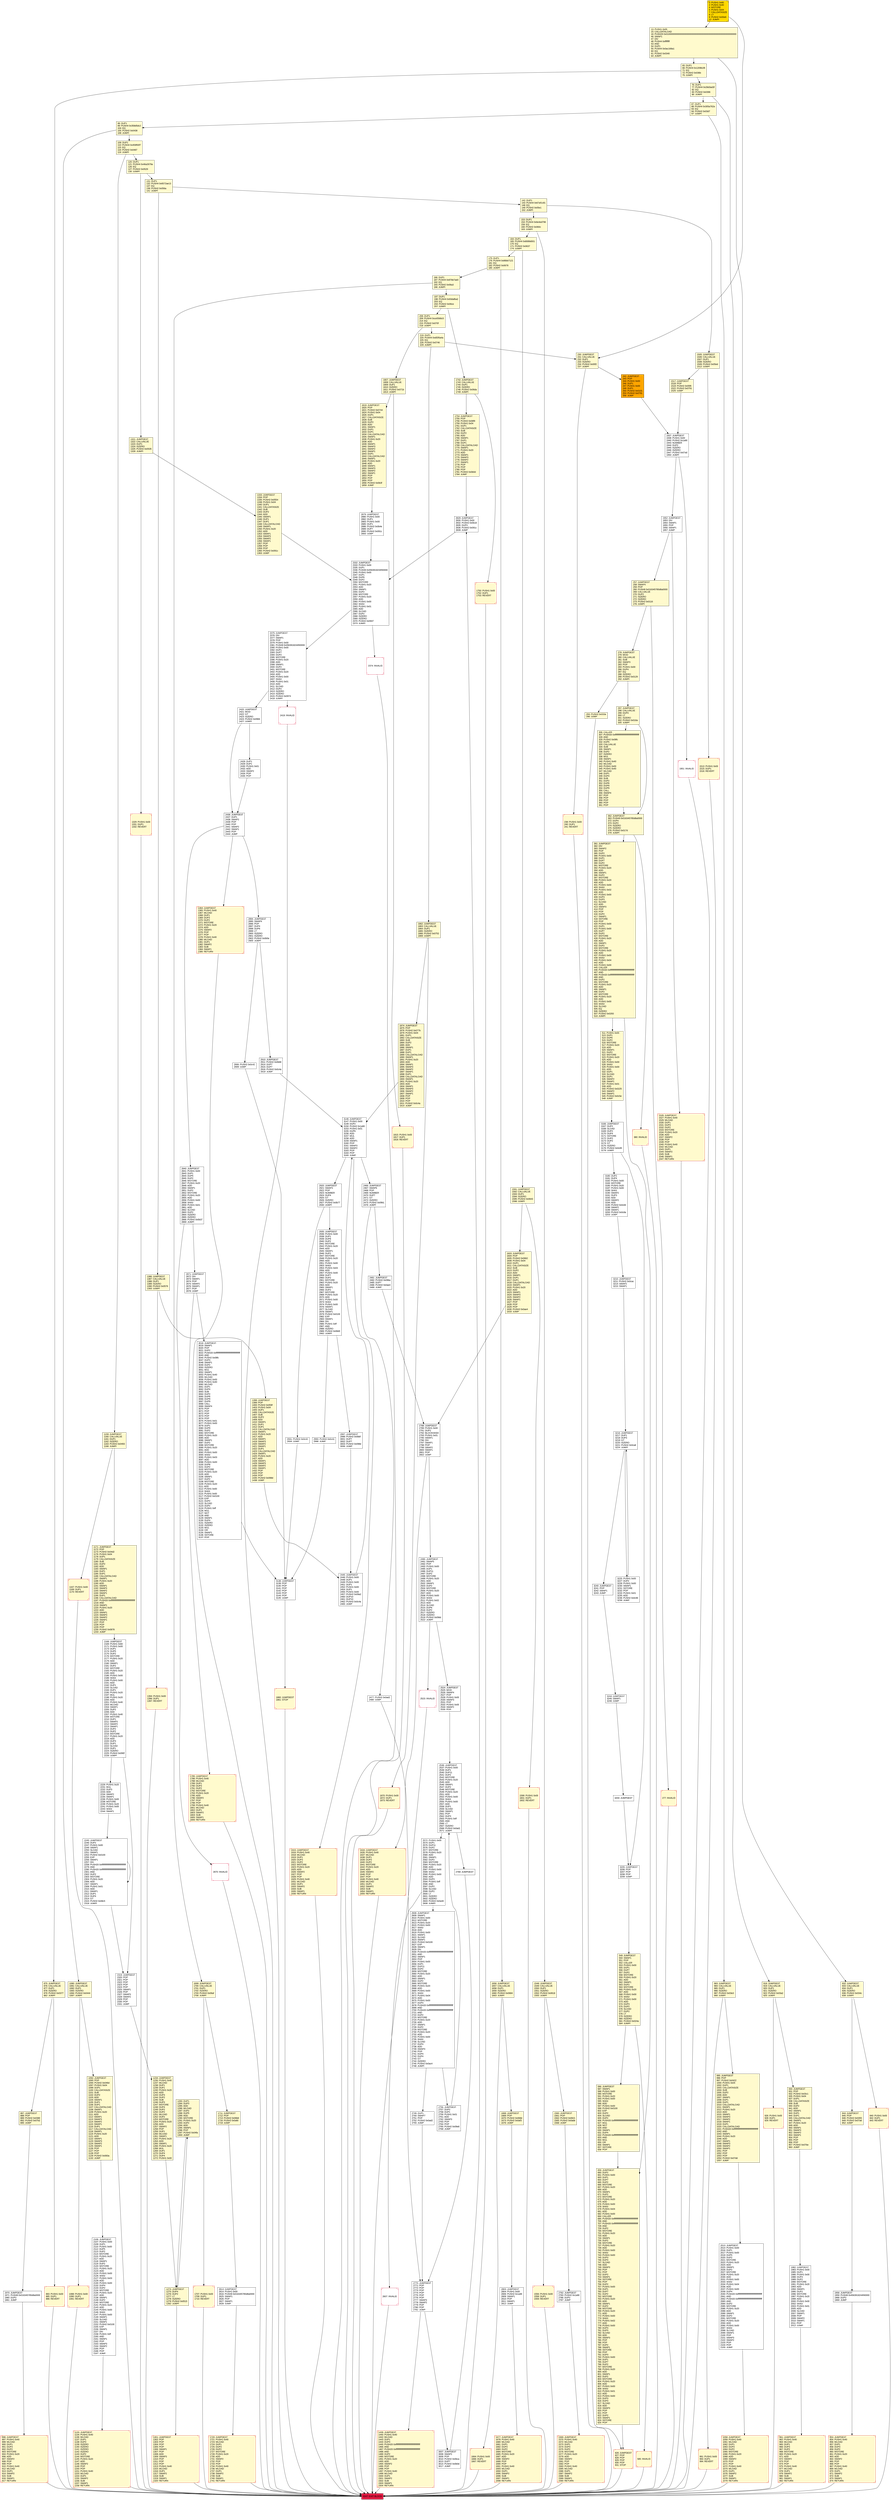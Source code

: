 digraph G {
bgcolor=transparent rankdir=UD;
node [shape=box style=filled color=black fillcolor=white fontname=arial fontcolor=black];
1283 [label="1283: DUP1\l1284: DUP3\l1285: ADD\l1286: MLOAD\l1287: DUP2\l1288: DUP5\l1289: ADD\l1290: MSTORE\l1291: PUSH1 0x20\l1293: DUP2\l1294: ADD\l1295: SWAP1\l1296: POP\l1297: PUSH2 0x04fa\l1300: JUMP\l" fillcolor=lemonchiffon ];
2788 [label="2788: JUMPDEST\l2789: PUSH1 0x00\l2791: DUP2\l2792: BLOCKHASH\l2793: PUSH1 0x01\l2795: SWAP1\l2796: DIV\l2797: SWAP1\l2798: POP\l2799: SWAP2\l2800: SWAP1\l2801: POP\l2802: JUMP\l" ];
87 [label="87: DUP1\l88: PUSH4 0x305a762a\l93: EQ\l94: PUSH2 0x03d7\l97: JUMPI\l" fillcolor=lemonchiffon ];
1707 [label="1707: PUSH1 0x00\l1709: DUP1\l1710: REVERT\l" fillcolor=lemonchiffon shape=Msquare color=crimson ];
2871 [label="2871: JUMPDEST\l2872: DIV\l2873: SWAP1\l2874: POP\l2875: SWAP2\l2876: SWAP1\l2877: POP\l2878: JUMP\l" ];
1720 [label="1720: JUMPDEST\l1721: PUSH1 0x40\l1723: MLOAD\l1724: DUP1\l1725: DUP3\l1726: DUP2\l1727: MSTORE\l1728: PUSH1 0x20\l1730: ADD\l1731: SWAP2\l1732: POP\l1733: POP\l1734: PUSH1 0x40\l1736: MLOAD\l1737: DUP1\l1738: SWAP2\l1739: SUB\l1740: SWAP1\l1741: RETURN\l" fillcolor=lemonchiffon shape=Msquare color=crimson ];
2920 [label="2920: JUMPDEST\l2921: SWAP3\l2922: POP\l2923: NUMBER\l2924: DUP4\l2925: GT\l2926: ISZERO\l2927: PUSH2 0x0b77\l2930: JUMPI\l" ];
3018 [label="3018: JUMPDEST\l3019: SWAP1\l3020: POP\l3021: DUP2\l3022: PUSH20 0xffffffffffffffffffffffffffffffffffffffff\l3043: AND\l3044: PUSH2 0x08fc\l3047: DUP3\l3048: SWAP1\l3049: DUP2\l3050: ISZERO\l3051: MUL\l3052: SWAP1\l3053: PUSH1 0x40\l3055: MLOAD\l3056: PUSH1 0x00\l3058: PUSH1 0x40\l3060: MLOAD\l3061: DUP1\l3062: DUP4\l3063: SUB\l3064: DUP2\l3065: DUP6\l3066: DUP9\l3067: DUP9\l3068: CALL\l3069: SWAP4\l3070: POP\l3071: POP\l3072: POP\l3073: POP\l3074: POP\l3075: PUSH1 0x01\l3077: PUSH1 0x00\l3079: DUP1\l3080: DUP9\l3081: DUP2\l3082: MSTORE\l3083: PUSH1 0x20\l3085: ADD\l3086: SWAP1\l3087: DUP2\l3088: MSTORE\l3089: PUSH1 0x20\l3091: ADD\l3092: PUSH1 0x00\l3094: SHA3\l3095: PUSH1 0x03\l3097: ADD\l3098: PUSH1 0x00\l3100: DUP8\l3101: DUP2\l3102: MSTORE\l3103: PUSH1 0x20\l3105: ADD\l3106: SWAP1\l3107: DUP2\l3108: MSTORE\l3109: PUSH1 0x20\l3111: ADD\l3112: PUSH1 0x00\l3114: SHA3\l3115: PUSH1 0x00\l3117: PUSH2 0x0100\l3120: EXP\l3121: DUP2\l3122: SLOAD\l3123: DUP2\l3124: PUSH1 0xff\l3126: MUL\l3127: NOT\l3128: AND\l3129: SWAP1\l3130: DUP4\l3131: ISZERO\l3132: ISZERO\l3133: MUL\l3134: OR\l3135: SWAP1\l3136: SSTORE\l3137: POP\l" ];
2782 [label="2782: JUMPDEST\l2783: PUSH2 0x1a90\l2786: DUP2\l2787: JUMP\l" ];
230 [label="230: JUMPDEST\l231: CALLVALUE\l232: DUP1\l233: ISZERO\l234: PUSH2 0x00f2\l237: JUMPI\l" fillcolor=lemonchiffon ];
175 [label="175: DUP1\l176: PUSH4 0x86bb7121\l181: EQ\l182: PUSH2 0x0678\l185: JUMPI\l" fillcolor=lemonchiffon ];
826 [label="826: JUMPDEST\l827: POP\l828: POP\l829: POP\l830: POP\l831: STOP\l" fillcolor=lemonchiffon shape=Msquare color=crimson ];
1958 [label="1958: JUMPDEST\l1959: PUSH8 0x4563918244f40000\l1968: DUP2\l1969: JUMP\l" ];
3244 [label="3244: JUMPDEST\l3245: SWAP1\l3246: JUMP\l" ];
142 [label="142: DUP1\l143: PUSH4 0x67af1c81\l148: EQ\l149: PUSH2 0x05e1\l152: JUMPI\l" fillcolor=lemonchiffon ];
2769 [label="2769: JUMPDEST\l" ];
1951 [label="1951: INVALID\l" shape=Msquare color=crimson ];
2013 [label="2013: JUMPDEST\l2014: PUSH1 0x00\l2016: DUP1\l2017: PUSH1 0x00\l2019: DUP5\l2020: DUP2\l2021: MSTORE\l2022: PUSH1 0x20\l2024: ADD\l2025: SWAP1\l2026: DUP2\l2027: MSTORE\l2028: PUSH1 0x20\l2030: ADD\l2031: PUSH1 0x00\l2033: SHA3\l2034: PUSH1 0x04\l2036: ADD\l2037: PUSH1 0x00\l2039: DUP4\l2040: PUSH20 0xffffffffffffffffffffffffffffffffffffffff\l2061: AND\l2062: PUSH20 0xffffffffffffffffffffffffffffffffffffffff\l2083: AND\l2084: DUP2\l2085: MSTORE\l2086: PUSH1 0x20\l2088: ADD\l2089: SWAP1\l2090: DUP2\l2091: MSTORE\l2092: PUSH1 0x20\l2094: ADD\l2095: PUSH1 0x00\l2097: SHA3\l2098: SLOAD\l2099: SWAP1\l2100: POP\l2101: SWAP3\l2102: SWAP2\l2103: POP\l2104: POP\l2105: JUMP\l" ];
1664 [label="1664: PUSH1 0x00\l1666: DUP1\l1667: REVERT\l" fillcolor=lemonchiffon shape=Msquare color=crimson ];
2813 [label="2813: JUMPDEST\l2814: PUSH1 0x00\l2816: PUSH8 0x016345785d8a0000\l2825: SWAP1\l2826: POP\l2827: SWAP1\l2828: JUMP\l" ];
983 [label="983: JUMPDEST\l984: CALLVALUE\l985: DUP1\l986: ISZERO\l987: PUSH2 0x03e3\l990: JUMPI\l" fillcolor=lemonchiffon ];
1159 [label="1159: JUMPDEST\l1160: CALLVALUE\l1161: DUP1\l1162: ISZERO\l1163: PUSH2 0x0493\l1166: JUMPI\l" fillcolor=lemonchiffon ];
1699 [label="1699: JUMPDEST\l1700: CALLVALUE\l1701: DUP1\l1702: ISZERO\l1703: PUSH2 0x06af\l1706: JUMPI\l" fillcolor=lemonchiffon ];
2756 [label="2756: JUMPDEST\l2757: DUP2\l2758: DUP1\l2759: PUSH1 0x01\l2761: ADD\l2762: SWAP3\l2763: POP\l2764: POP\l2765: PUSH2 0x09e8\l2768: JUMP\l" ];
2803 [label="2803: JUMPDEST\l2804: PUSH1 0x00\l2806: PUSH2 0x1a90\l2809: SWAP1\l2810: POP\l2811: SWAP1\l2812: JUMP\l" ];
1167 [label="1167: PUSH1 0x00\l1169: DUP1\l1170: REVERT\l" fillcolor=lemonchiffon shape=Msquare color=crimson ];
1742 [label="1742: JUMPDEST\l1743: CALLVALUE\l1744: DUP1\l1745: ISZERO\l1746: PUSH2 0x06da\l1749: JUMPI\l" fillcolor=lemonchiffon ];
896 [label="896: JUMPDEST\l897: PUSH1 0x40\l899: MLOAD\l900: DUP1\l901: DUP3\l902: DUP2\l903: MSTORE\l904: PUSH1 0x20\l906: ADD\l907: SWAP2\l908: POP\l909: POP\l910: PUSH1 0x40\l912: MLOAD\l913: DUP1\l914: SWAP2\l915: SUB\l916: SWAP1\l917: RETURN\l" fillcolor=lemonchiffon shape=Msquare color=crimson ];
153 [label="153: DUP1\l154: PUSH4 0x6e4ed796\l159: EQ\l160: PUSH2 0x060c\l163: JUMPI\l" fillcolor=lemonchiffon ];
2829 [label="2829: JUMPDEST\l2830: PUSH1 0x00\l2832: PUSH2 0x0b18\l2835: DUP3\l2836: PUSH2 0x091c\l2839: JUMP\l" ];
2428 [label="2428: DUP1\l2429: DUP1\l2430: PUSH1 0x01\l2432: ADD\l2433: SWAP2\l2434: POP\l2435: POP\l" ];
3210 [label="3210: JUMPDEST\l3211: PUSH2 0x0cac\l3214: SWAP2\l3215: SWAP1\l" ];
2466 [label="2466: JUMPDEST\l2467: SWAP6\l2468: POP\l2469: NUMBER\l2470: DUP7\l2471: GT\l2472: ISZERO\l2473: PUSH2 0x09b1\l2476: JUMPI\l" ];
1807 [label="1807: JUMPDEST\l1808: CALLVALUE\l1809: DUP1\l1810: ISZERO\l1811: PUSH2 0x071b\l1814: JUMPI\l" fillcolor=lemonchiffon ];
1677 [label="1677: JUMPDEST\l1678: PUSH1 0x40\l1680: MLOAD\l1681: DUP1\l1682: DUP3\l1683: DUP2\l1684: MSTORE\l1685: PUSH1 0x20\l1687: ADD\l1688: SWAP2\l1689: POP\l1690: POP\l1691: PUSH1 0x40\l1693: MLOAD\l1694: DUP1\l1695: SWAP2\l1696: SUB\l1697: SWAP1\l1698: RETURN\l" fillcolor=lemonchiffon shape=Msquare color=crimson ];
926 [label="926: PUSH1 0x00\l928: DUP1\l929: REVERT\l" fillcolor=lemonchiffon shape=Msquare color=crimson ];
3180 [label="3180: DUP2\l3181: DUP4\l3182: PUSH1 0x00\l3184: MSTORE\l3185: PUSH1 0x20\l3187: PUSH1 0x00\l3189: SHA3\l3190: SWAP2\l3191: DUP3\l3192: ADD\l3193: SWAP2\l3194: ADD\l3195: PUSH2 0x0c84\l3198: SWAP2\l3199: SWAP1\l3200: PUSH2 0x0c8a\l3203: JUMP\l" ];
1234 [label="1234: JUMPDEST\l1235: PUSH1 0x40\l1237: MLOAD\l1238: DUP1\l1239: DUP1\l1240: PUSH1 0x20\l1242: ADD\l1243: DUP3\l1244: DUP2\l1245: SUB\l1246: DUP3\l1247: MSTORE\l1248: DUP4\l1249: DUP2\l1250: DUP2\l1251: MLOAD\l1252: DUP2\l1253: MSTORE\l1254: PUSH1 0x20\l1256: ADD\l1257: SWAP2\l1258: POP\l1259: DUP1\l1260: MLOAD\l1261: SWAP1\l1262: PUSH1 0x20\l1264: ADD\l1265: SWAP1\l1266: PUSH1 0x20\l1268: MUL\l1269: DUP1\l1270: DUP4\l1271: DUP4\l1272: PUSH1 0x00\l" fillcolor=lemonchiffon ];
65 [label="65: DUP1\l66: PUSH4 0x1209b1f6\l71: EQ\l72: PUSH2 0x036b\l75: JUMPI\l" fillcolor=lemonchiffon ];
1970 [label="1970: JUMPDEST\l1971: PUSH8 0x016345785d8a0000\l1980: DUP2\l1981: JUMP\l" ];
1526 [label="1526: JUMPDEST\l1527: PUSH1 0x40\l1529: MLOAD\l1530: DUP1\l1531: DUP3\l1532: DUP2\l1533: MSTORE\l1534: PUSH1 0x20\l1536: ADD\l1537: SWAP2\l1538: POP\l1539: POP\l1540: PUSH1 0x40\l1542: MLOAD\l1543: DUP1\l1544: SWAP2\l1545: SUB\l1546: SWAP1\l1547: RETURN\l" fillcolor=lemonchiffon shape=Msquare color=crimson ];
1560 [label="1560: JUMPDEST\l1561: POP\l1562: PUSH2 0x0621\l1565: PUSH2 0x0ade\l1568: JUMP\l" fillcolor=lemonchiffon ];
2840 [label="2840: JUMPDEST\l2841: PUSH1 0x00\l2843: DUP1\l2844: DUP5\l2845: DUP2\l2846: MSTORE\l2847: PUSH1 0x20\l2849: ADD\l2850: SWAP1\l2851: DUP2\l2852: MSTORE\l2853: PUSH1 0x20\l2855: ADD\l2856: PUSH1 0x00\l2858: SHA3\l2859: PUSH1 0x01\l2861: ADD\l2862: SLOAD\l2863: DUP2\l2864: ISZERO\l2865: ISZERO\l2866: PUSH2 0x0b37\l2869: JUMPI\l" ];
2319 [label="2319: JUMPDEST\l2320: POP\l2321: POP\l2322: POP\l2323: POP\l2324: POP\l2325: SWAP1\l2326: POP\l2327: SWAP3\l2328: SWAP2\l2329: POP\l2330: POP\l2331: JUMP\l" ];
2910 [label="2910: JUMPDEST\l2911: PUSH2 0x0b68\l2914: DUP7\l2915: DUP7\l2916: PUSH2 0x0c4a\l2919: JUMP\l" ];
1513 [label="1513: PUSH1 0x00\l1515: DUP1\l1516: REVERT\l" fillcolor=lemonchiffon shape=Msquare color=crimson ];
1754 [label="1754: JUMPDEST\l1755: POP\l1756: PUSH2 0x06f9\l1759: PUSH1 0x04\l1761: DUP1\l1762: CALLDATASIZE\l1763: SUB\l1764: DUP2\l1765: ADD\l1766: SWAP1\l1767: DUP1\l1768: DUP1\l1769: CALLDATALOAD\l1770: SWAP1\l1771: PUSH1 0x20\l1773: ADD\l1774: SWAP1\l1775: SWAP3\l1776: SWAP2\l1777: SWAP1\l1778: POP\l1779: POP\l1780: POP\l1781: PUSH2 0x0b0d\l1784: JUMP\l" fillcolor=lemonchiffon ];
3204 [label="3204: JUMPDEST\l" ];
1785 [label="1785: JUMPDEST\l1786: PUSH1 0x40\l1788: MLOAD\l1789: DUP1\l1790: DUP3\l1791: DUP2\l1792: MSTORE\l1793: PUSH1 0x20\l1795: ADD\l1796: SWAP2\l1797: POP\l1798: POP\l1799: PUSH1 0x40\l1801: MLOAD\l1802: DUP1\l1803: SWAP2\l1804: SUB\l1805: SWAP1\l1806: RETURN\l" fillcolor=lemonchiffon shape=Msquare color=crimson ];
238 [label="238: PUSH1 0x00\l240: DUP1\l241: REVERT\l" fillcolor=lemonchiffon shape=Msquare color=crimson ];
1133 [label="1133: JUMPDEST\l1134: PUSH1 0x40\l1136: MLOAD\l1137: DUP1\l1138: DUP3\l1139: ISZERO\l1140: ISZERO\l1141: ISZERO\l1142: ISZERO\l1143: DUP2\l1144: MSTORE\l1145: PUSH1 0x20\l1147: ADD\l1148: SWAP2\l1149: POP\l1150: POP\l1151: PUSH1 0x40\l1153: MLOAD\l1154: DUP1\l1155: SWAP2\l1156: SUB\l1157: SWAP1\l1158: RETURN\l" fillcolor=lemonchiffon shape=Msquare color=crimson ];
1092 [label="1092: JUMPDEST\l1093: POP\l1094: PUSH2 0x046d\l1097: PUSH1 0x04\l1099: DUP1\l1100: CALLDATASIZE\l1101: SUB\l1102: DUP2\l1103: ADD\l1104: SWAP1\l1105: DUP1\l1106: DUP1\l1107: CALLDATALOAD\l1108: SWAP1\l1109: PUSH1 0x20\l1111: ADD\l1112: SWAP1\l1113: SWAP3\l1114: SWAP2\l1115: SWAP1\l1116: DUP1\l1117: CALLDATALOAD\l1118: SWAP1\l1119: PUSH1 0x20\l1121: ADD\l1122: SWAP1\l1123: SWAP3\l1124: SWAP2\l1125: SWAP1\l1126: POP\l1127: POP\l1128: POP\l1129: PUSH2 0x083a\l1132: JUMP\l" fillcolor=lemonchiffon ];
1603 [label="1603: JUMPDEST\l1604: POP\l1605: PUSH2 0x0662\l1608: PUSH1 0x04\l1610: DUP1\l1611: CALLDATASIZE\l1612: SUB\l1613: DUP2\l1614: ADD\l1615: SWAP1\l1616: DUP1\l1617: DUP1\l1618: CALLDATALOAD\l1619: SWAP1\l1620: PUSH1 0x20\l1622: ADD\l1623: SWAP1\l1624: SWAP3\l1625: SWAP2\l1626: SWAP1\l1627: POP\l1628: POP\l1629: POP\l1630: PUSH2 0x0ae4\l1633: JUMP\l" fillcolor=lemonchiffon ];
1591 [label="1591: JUMPDEST\l1592: CALLVALUE\l1593: DUP1\l1594: ISZERO\l1595: PUSH2 0x0643\l1598: JUMPI\l" fillcolor=lemonchiffon ];
2608 [label="2608: JUMPDEST\l2609: SWAP1\l2610: PUSH1 0x00\l2612: MSTORE\l2613: PUSH1 0x20\l2615: PUSH1 0x00\l2617: SHA3\l2618: ADD\l2619: PUSH1 0x00\l2621: SWAP1\l2622: SLOAD\l2623: SWAP1\l2624: PUSH2 0x0100\l2627: EXP\l2628: SWAP1\l2629: DIV\l2630: PUSH20 0xffffffffffffffffffffffffffffffffffffffff\l2651: AND\l2652: SWAP1\l2653: POP\l2654: PUSH1 0x00\l2656: DUP1\l2657: DUP11\l2658: DUP2\l2659: MSTORE\l2660: PUSH1 0x20\l2662: ADD\l2663: SWAP1\l2664: DUP2\l2665: MSTORE\l2666: PUSH1 0x20\l2668: ADD\l2669: PUSH1 0x00\l2671: SHA3\l2672: PUSH1 0x04\l2674: ADD\l2675: PUSH1 0x00\l2677: DUP3\l2678: PUSH20 0xffffffffffffffffffffffffffffffffffffffff\l2699: AND\l2700: PUSH20 0xffffffffffffffffffffffffffffffffffffffff\l2721: AND\l2722: DUP2\l2723: MSTORE\l2724: PUSH1 0x20\l2726: ADD\l2727: SWAP1\l2728: DUP2\l2729: MSTORE\l2730: PUSH1 0x20\l2732: ADD\l2733: PUSH1 0x00\l2735: SHA3\l2736: SLOAD\l2737: DUP4\l2738: ADD\l2739: SWAP3\l2740: POP\l2741: DUP4\l2742: DUP4\l2743: GT\l2744: ISZERO\l2745: PUSH2 0x0ac4\l2748: JUMPI\l" ];
0 [label="0: PUSH1 0x80\l2: PUSH1 0x40\l4: MSTORE\l5: PUSH1 0x04\l7: CALLDATASIZE\l8: LT\l9: PUSH2 0x00e6\l12: JUMPI\l" fillcolor=lemonchiffon shape=Msquare fillcolor=gold ];
1301 [label="1301: JUMPDEST\l1302: POP\l1303: POP\l1304: POP\l1305: POP\l1306: SWAP1\l1307: POP\l1308: ADD\l1309: SWAP3\l1310: POP\l1311: POP\l1312: POP\l1313: PUSH1 0x40\l1315: MLOAD\l1316: DUP1\l1317: SWAP2\l1318: SUB\l1319: SWAP1\l1320: RETURN\l" fillcolor=lemonchiffon shape=Msquare color=crimson ];
2749 [label="2749: DUP1\l2750: SWAP7\l2751: POP\l2752: PUSH2 0x0ad2\l2755: JUMP\l" ];
2436 [label="2436: JUMPDEST\l2437: DUP1\l2438: SWAP2\l2439: POP\l2440: POP\l2441: SWAP2\l2442: SWAP1\l2443: POP\l2444: JUMP\l" ];
2375 [label="2375: JUMPDEST\l2376: DIV\l2377: SWAP1\l2378: POP\l2379: PUSH1 0x00\l2381: PUSH8 0x4563918244f40000\l2390: PUSH1 0x00\l2392: DUP1\l2393: DUP7\l2394: DUP2\l2395: MSTORE\l2396: PUSH1 0x20\l2398: ADD\l2399: SWAP1\l2400: DUP2\l2401: MSTORE\l2402: PUSH1 0x20\l2404: ADD\l2405: PUSH1 0x00\l2407: SHA3\l2408: PUSH1 0x01\l2410: ADD\l2411: SLOAD\l2412: DUP2\l2413: ISZERO\l2414: ISZERO\l2415: PUSH2 0x0974\l2418: JUMPI\l" ];
362 [label="362: JUMPDEST\l363: PUSH8 0x016345785d8a0000\l372: DUP4\l373: DUP2\l374: ISZERO\l375: ISZERO\l376: PUSH2 0x017d\l379: JUMPI\l" fillcolor=lemonchiffon ];
2523 [label="2523: INVALID\l" shape=Msquare color=crimson ];
3205 [label="3205: JUMPDEST\l3206: POP\l3207: POP\l3208: POP\l3209: JUMP\l" ];
2935 [label="2935: JUMPDEST\l2936: PUSH1 0x00\l2938: DUP1\l2939: DUP8\l2940: DUP2\l2941: MSTORE\l2942: PUSH1 0x20\l2944: ADD\l2945: SWAP1\l2946: DUP2\l2947: MSTORE\l2948: PUSH1 0x20\l2950: ADD\l2951: PUSH1 0x00\l2953: SHA3\l2954: PUSH1 0x03\l2956: ADD\l2957: PUSH1 0x00\l2959: DUP7\l2960: DUP2\l2961: MSTORE\l2962: PUSH1 0x20\l2964: ADD\l2965: SWAP1\l2966: DUP2\l2967: MSTORE\l2968: PUSH1 0x20\l2970: ADD\l2971: PUSH1 0x00\l2973: SHA3\l2974: PUSH1 0x00\l2976: SWAP1\l2977: SLOAD\l2978: SWAP1\l2979: PUSH2 0x0100\l2982: EXP\l2983: SWAP1\l2984: DIV\l2985: PUSH1 0xff\l2987: AND\l2988: ISZERO\l2989: PUSH2 0x0bb5\l2992: JUMPI\l" ];
1668 [label="1668: JUMPDEST\l1669: POP\l1670: PUSH2 0x068d\l1673: PUSH2 0x0af3\l1676: JUMP\l" fillcolor=lemonchiffon ];
2524 [label="2524: JUMPDEST\l2525: MOD\l2526: SWAP4\l2527: POP\l2528: PUSH1 0x00\l2530: SWAP3\l2531: POP\l2532: PUSH1 0x00\l2534: SWAP2\l2535: POP\l" ];
2445 [label="2445: JUMPDEST\l2446: PUSH1 0x00\l2448: DUP1\l2449: PUSH1 0x00\l2451: DUP1\l2452: PUSH1 0x00\l2454: DUP1\l2455: PUSH1 0x00\l2457: PUSH2 0x09a2\l2460: DUP10\l2461: DUP10\l2462: PUSH2 0x0c4a\l2465: JUMP\l" ];
961 [label="961: JUMPDEST\l962: PUSH1 0x40\l964: MLOAD\l965: DUP1\l966: DUP3\l967: DUP2\l968: MSTORE\l969: PUSH1 0x20\l971: ADD\l972: SWAP2\l973: POP\l974: POP\l975: PUSH1 0x40\l977: MLOAD\l978: DUP1\l979: SWAP2\l980: SUB\l981: SWAP1\l982: RETURN\l" fillcolor=lemonchiffon shape=Msquare color=crimson ];
306 [label="306: CALLER\l307: PUSH20 0xffffffffffffffffffffffffffffffffffffffff\l328: AND\l329: PUSH2 0x08fc\l332: DUP5\l333: CALLVALUE\l334: SUB\l335: SWAP1\l336: DUP2\l337: ISZERO\l338: MUL\l339: SWAP1\l340: PUSH1 0x40\l342: MLOAD\l343: PUSH1 0x00\l345: PUSH1 0x40\l347: MLOAD\l348: DUP1\l349: DUP4\l350: SUB\l351: DUP2\l352: DUP6\l353: DUP9\l354: DUP9\l355: CALL\l356: SWAP4\l357: POP\l358: POP\l359: POP\l360: POP\l361: POP\l" fillcolor=lemonchiffon ];
1750 [label="1750: PUSH1 0x00\l1752: DUP1\l1753: REVERT\l" fillcolor=lemonchiffon shape=Msquare color=crimson ];
1333 [label="1333: JUMPDEST\l1334: POP\l1335: PUSH2 0x0554\l1338: PUSH1 0x04\l1340: DUP1\l1341: CALLDATASIZE\l1342: SUB\l1343: DUP2\l1344: ADD\l1345: SWAP1\l1346: DUP1\l1347: DUP1\l1348: CALLDATALOAD\l1349: SWAP1\l1350: PUSH1 0x20\l1352: ADD\l1353: SWAP1\l1354: SWAP3\l1355: SWAP2\l1356: SWAP1\l1357: POP\l1358: POP\l1359: POP\l1360: PUSH2 0x091c\l1363: JUMP\l" fillcolor=lemonchiffon ];
2993 [label="2993: PUSH2 0x0c42\l2996: JUMP\l" ];
3240 [label="3240: JUMPDEST\l3241: POP\l3242: SWAP1\l3243: JUMP\l" ];
2229 [label="2229: PUSH1 0x20\l2231: MUL\l2232: DUP3\l2233: ADD\l2234: SWAP2\l2235: SWAP1\l2236: PUSH1 0x00\l2238: MSTORE\l2239: PUSH1 0x20\l2241: PUSH1 0x00\l2243: SHA3\l2244: SWAP1\l" ];
1937 [label="1937: JUMPDEST\l1938: PUSH1 0x00\l1940: PUSH2 0x1a90\l1943: NUMBER\l1944: DUP2\l1945: ISZERO\l1946: ISZERO\l1947: PUSH2 0x07a0\l1950: JUMPI\l" ];
995 [label="995: JUMPDEST\l996: POP\l997: PUSH2 0x0422\l1000: PUSH1 0x04\l1002: DUP1\l1003: CALLDATASIZE\l1004: SUB\l1005: DUP2\l1006: ADD\l1007: SWAP1\l1008: DUP1\l1009: DUP1\l1010: CALLDATALOAD\l1011: SWAP1\l1012: PUSH1 0x20\l1014: ADD\l1015: SWAP1\l1016: SWAP3\l1017: SWAP2\l1018: SWAP1\l1019: DUP1\l1020: CALLDATALOAD\l1021: PUSH20 0xffffffffffffffffffffffffffffffffffffffff\l1042: AND\l1043: SWAP1\l1044: PUSH1 0x20\l1046: ADD\l1047: SWAP1\l1048: SWAP3\l1049: SWAP2\l1050: SWAP1\l1051: POP\l1052: POP\l1053: POP\l1054: PUSH2 0x07dd\l1057: JUMP\l" fillcolor=lemonchiffon ];
511 [label="511: PUSH1 0x00\l513: DUP1\l514: DUP6\l515: DUP2\l516: MSTORE\l517: PUSH1 0x20\l519: ADD\l520: SWAP1\l521: DUP2\l522: MSTORE\l523: PUSH1 0x20\l525: ADD\l526: PUSH1 0x00\l528: SHA3\l529: PUSH1 0x00\l531: ADD\l532: DUP1\l533: SLOAD\l534: DUP1\l535: SWAP2\l536: SWAP1\l537: PUSH1 0x01\l539: ADD\l540: PUSH2 0x0225\l543: SWAP2\l544: SWAP1\l545: PUSH2 0x0c5e\l548: JUMP\l" fillcolor=lemonchiffon ];
991 [label="991: PUSH1 0x00\l993: DUP1\l994: REVERT\l" fillcolor=lemonchiffon shape=Msquare color=crimson ];
186 [label="186: DUP1\l187: PUSH4 0x87bb7ae0\l192: EQ\l193: PUSH2 0x06a3\l196: JUMPI\l" fillcolor=lemonchiffon ];
3225 [label="3225: PUSH1 0x00\l3227: DUP2\l3228: PUSH1 0x00\l3230: SWAP1\l3231: SSTORE\l3232: POP\l3233: PUSH1 0x01\l3235: ADD\l3236: PUSH2 0x0c90\l3239: JUMP\l" ];
3138 [label="3138: JUMPDEST\l3139: POP\l3140: POP\l3141: POP\l3142: POP\l3143: POP\l3144: POP\l3145: JUMP\l" ];
2870 [label="2870: INVALID\l" shape=Msquare color=crimson ];
844 [label="844: JUMPDEST\l845: POP\l846: PUSH2 0x0355\l849: PUSH2 0x07a6\l852: JUMP\l" fillcolor=lemonchiffon ];
832 [label="832: JUMPDEST\l833: CALLVALUE\l834: DUP1\l835: ISZERO\l836: PUSH2 0x034c\l839: JUMPI\l" fillcolor=lemonchiffon ];
1329 [label="1329: PUSH1 0x00\l1331: DUP1\l1332: REVERT\l" fillcolor=lemonchiffon shape=Msquare color=crimson ];
2607 [label="2607: INVALID\l" shape=Msquare color=crimson ];
1058 [label="1058: JUMPDEST\l1059: PUSH1 0x40\l1061: MLOAD\l1062: DUP1\l1063: DUP3\l1064: DUP2\l1065: MSTORE\l1066: PUSH1 0x20\l1068: ADD\l1069: SWAP2\l1070: POP\l1071: POP\l1072: PUSH1 0x40\l1074: MLOAD\l1075: DUP1\l1076: SWAP2\l1077: SUB\l1078: SWAP1\l1079: RETURN\l" fillcolor=lemonchiffon shape=Msquare color=crimson ];
257 [label="257: JUMPDEST\l258: SWAP4\l259: POP\l260: PUSH8 0x016345785d8a0000\l269: CALLVALUE\l270: DUP2\l271: ISZERO\l272: ISZERO\l273: PUSH2 0x0116\l276: JUMPI\l" fillcolor=lemonchiffon ];
1569 [label="1569: JUMPDEST\l1570: PUSH1 0x40\l1572: MLOAD\l1573: DUP1\l1574: DUP3\l1575: DUP2\l1576: MSTORE\l1577: PUSH1 0x20\l1579: ADD\l1580: SWAP2\l1581: POP\l1582: POP\l1583: PUSH1 0x40\l1585: MLOAD\l1586: DUP1\l1587: SWAP2\l1588: SUB\l1589: SWAP1\l1590: RETURN\l" fillcolor=lemonchiffon shape=Msquare color=crimson ];
2481 [label="2481: JUMPDEST\l2482: PUSH2 0x09ba\l2485: DUP7\l2486: PUSH2 0x0ae4\l2489: JUMP\l" ];
164 [label="164: DUP1\l165: PUSH4 0x8089d001\l170: EQ\l171: PUSH2 0x0637\l174: JUMPI\l" fillcolor=lemonchiffon ];
2906 [label="2906: PUSH2 0x0c42\l2909: JUMP\l" ];
219 [label="219: DUP1\l220: PUSH4 0xdf2f0a4a\l225: EQ\l226: PUSH2 0x0746\l229: JUMPI\l" fillcolor=lemonchiffon ];
1819 [label="1819: JUMPDEST\l1820: POP\l1821: PUSH2 0x0744\l1824: PUSH1 0x04\l1826: DUP1\l1827: CALLDATASIZE\l1828: SUB\l1829: DUP2\l1830: ADD\l1831: SWAP1\l1832: DUP1\l1833: DUP1\l1834: CALLDATALOAD\l1835: SWAP1\l1836: PUSH1 0x20\l1838: ADD\l1839: SWAP1\l1840: SWAP3\l1841: SWAP2\l1842: SWAP1\l1843: DUP1\l1844: CALLDATALOAD\l1845: SWAP1\l1846: PUSH1 0x20\l1848: ADD\l1849: SWAP1\l1850: SWAP3\l1851: SWAP2\l1852: SWAP1\l1853: POP\l1854: POP\l1855: POP\l1856: PUSH2 0x0b3f\l1859: JUMP\l" fillcolor=lemonchiffon ];
1599 [label="1599: PUSH1 0x00\l1601: DUP1\l1602: REVERT\l" fillcolor=lemonchiffon shape=Msquare color=crimson ];
109 [label="109: DUP1\l110: PUSH4 0x459f93f7\l115: EQ\l116: PUSH2 0x0487\l119: JUMPI\l" fillcolor=lemonchiffon ];
208 [label="208: DUP1\l209: PUSH4 0xce5566c5\l214: EQ\l215: PUSH2 0x070f\l218: JUMPI\l" fillcolor=lemonchiffon ];
3166 [label="3166: JUMPDEST\l3167: DUP2\l3168: SLOAD\l3169: DUP2\l3170: DUP4\l3171: SSTORE\l3172: DUP2\l3173: DUP2\l3174: GT\l3175: ISZERO\l3176: PUSH2 0x0c85\l3179: JUMPI\l" ];
1952 [label="1952: JUMPDEST\l1953: DIV\l1954: SWAP1\l1955: POP\l1956: SWAP1\l1957: JUMP\l" ];
2894 [label="2894: JUMPDEST\l2895: SWAP4\l2896: POP\l2897: DUP4\l2898: DUP6\l2899: LT\l2900: ISZERO\l2901: ISZERO\l2902: PUSH2 0x0b5e\l2905: JUMPI\l" ];
2770 [label="2770: JUMPDEST\l2771: POP\l2772: POP\l2773: POP\l2774: POP\l2775: POP\l2776: POP\l2777: SWAP3\l2778: SWAP2\l2779: POP\l2780: POP\l2781: JUMP\l" ];
918 [label="918: JUMPDEST\l919: CALLVALUE\l920: DUP1\l921: ISZERO\l922: PUSH2 0x03a2\l925: JUMPI\l" fillcolor=lemonchiffon ];
120 [label="120: DUP1\l121: PUSH4 0x46a2679a\l126: EQ\l127: PUSH2 0x0529\l130: JUMPI\l" fillcolor=lemonchiffon ];
277 [label="277: INVALID\l" fillcolor=lemonchiffon shape=Msquare color=crimson ];
197 [label="197: DUP1\l198: PUSH4 0x93dafba2\l203: EQ\l204: PUSH2 0x06ce\l207: JUMPI\l" fillcolor=lemonchiffon ];
3247 [label="3247: EXIT BLOCK\l" fillcolor=crimson ];
2420 [label="2420: JUMPDEST\l2421: MOD\l2422: GT\l2423: ISZERO\l2424: PUSH2 0x0984\l2427: JUMPI\l" ];
1556 [label="1556: PUSH1 0x00\l1558: DUP1\l1559: REVERT\l" fillcolor=lemonchiffon shape=Msquare color=crimson ];
1711 [label="1711: JUMPDEST\l1712: POP\l1713: PUSH2 0x06b8\l1716: PUSH2 0x0afd\l1719: JUMP\l" fillcolor=lemonchiffon ];
875 [label="875: JUMPDEST\l876: CALLVALUE\l877: DUP1\l878: ISZERO\l879: PUSH2 0x0377\l882: JUMPI\l" fillcolor=lemonchiffon ];
1815 [label="1815: PUSH1 0x00\l1817: DUP1\l1818: REVERT\l" fillcolor=lemonchiffon shape=Msquare color=crimson ];
1274 [label="1274: JUMPDEST\l1275: DUP4\l1276: DUP2\l1277: LT\l1278: ISZERO\l1279: PUSH2 0x0515\l1282: JUMPI\l" fillcolor=lemonchiffon ];
2931 [label="2931: PUSH2 0x0c42\l2934: JUMP\l" ];
76 [label="76: DUP1\l77: PUSH4 0x28d3ad3f\l82: EQ\l83: PUSH2 0x0396\l86: JUMPI\l" fillcolor=lemonchiffon ];
2245 [label="2245: JUMPDEST\l2246: DUP2\l2247: PUSH1 0x00\l2249: SWAP1\l2250: SLOAD\l2251: SWAP1\l2252: PUSH2 0x0100\l2255: EXP\l2256: SWAP1\l2257: DIV\l2258: PUSH20 0xffffffffffffffffffffffffffffffffffffffff\l2279: AND\l2280: PUSH20 0xffffffffffffffffffffffffffffffffffffffff\l2301: AND\l2302: DUP2\l2303: MSTORE\l2304: PUSH1 0x20\l2306: ADD\l2307: SWAP1\l2308: PUSH1 0x01\l2310: ADD\l2311: SWAP1\l2312: DUP1\l2313: DUP4\l2314: GT\l2315: PUSH2 0x08c5\l2318: JUMPI\l" ];
1862 [label="1862: JUMPDEST\l1863: CALLVALUE\l1864: DUP1\l1865: ISZERO\l1866: PUSH2 0x0752\l1869: JUMPI\l" fillcolor=lemonchiffon ];
380 [label="380: INVALID\l" fillcolor=lemonchiffon shape=Msquare color=crimson ];
2106 [label="2106: JUMPDEST\l2107: PUSH1 0x00\l2109: DUP1\l2110: PUSH1 0x00\l2112: DUP5\l2113: DUP2\l2114: MSTORE\l2115: PUSH1 0x20\l2117: ADD\l2118: SWAP1\l2119: DUP2\l2120: MSTORE\l2121: PUSH1 0x20\l2123: ADD\l2124: PUSH1 0x00\l2126: SHA3\l2127: PUSH1 0x03\l2129: ADD\l2130: PUSH1 0x00\l2132: DUP4\l2133: DUP2\l2134: MSTORE\l2135: PUSH1 0x20\l2137: ADD\l2138: SWAP1\l2139: DUP2\l2140: MSTORE\l2141: PUSH1 0x20\l2143: ADD\l2144: PUSH1 0x00\l2146: SHA3\l2147: PUSH1 0x00\l2149: SWAP1\l2150: SLOAD\l2151: SWAP1\l2152: PUSH2 0x0100\l2155: EXP\l2156: SWAP1\l2157: DIV\l2158: PUSH1 0xff\l2160: AND\l2161: SWAP1\l2162: POP\l2163: SWAP3\l2164: SWAP2\l2165: POP\l2166: POP\l2167: JUMP\l" ];
13 [label="13: PUSH1 0x00\l15: CALLDATALOAD\l16: PUSH29 0x0100000000000000000000000000000000000000000000000000000000\l46: SWAP1\l47: DIV\l48: PUSH4 0xffffffff\l53: AND\l54: DUP1\l55: PUSH4 0x0ac168a1\l60: EQ\l61: PUSH2 0x0340\l64: JUMPI\l" fillcolor=lemonchiffon ];
887 [label="887: JUMPDEST\l888: POP\l889: PUSH2 0x0380\l892: PUSH2 0x07b2\l895: JUMP\l" fillcolor=lemonchiffon ];
297 [label="297: JUMPDEST\l298: CALLVALUE\l299: DUP4\l300: LT\l301: ISZERO\l302: PUSH2 0x016a\l305: JUMPI\l" fillcolor=lemonchiffon ];
1915 [label="1915: JUMPDEST\l1916: PUSH1 0x40\l1918: MLOAD\l1919: DUP1\l1920: DUP3\l1921: DUP2\l1922: MSTORE\l1923: PUSH1 0x20\l1925: ADD\l1926: SWAP2\l1927: POP\l1928: POP\l1929: PUSH1 0x40\l1931: MLOAD\l1932: DUP1\l1933: SWAP2\l1934: SUB\l1935: SWAP1\l1936: RETURN\l" fillcolor=lemonchiffon shape=Msquare color=crimson ];
2477 [label="2477: PUSH2 0x0ad2\l2480: JUMP\l" ];
242 [label="242: JUMPDEST\l243: POP\l244: PUSH1 0x00\l246: DUP1\l247: PUSH1 0x00\l249: DUP1\l250: PUSH2 0x0101\l253: PUSH2 0x0791\l256: JUMP\l" fillcolor=orange ];
2168 [label="2168: JUMPDEST\l2169: PUSH1 0x60\l2171: PUSH1 0x00\l2173: DUP1\l2174: DUP5\l2175: DUP2\l2176: MSTORE\l2177: PUSH1 0x20\l2179: ADD\l2180: SWAP1\l2181: DUP2\l2182: MSTORE\l2183: PUSH1 0x20\l2185: ADD\l2186: PUSH1 0x00\l2188: SHA3\l2189: PUSH1 0x00\l2191: ADD\l2192: DUP1\l2193: SLOAD\l2194: DUP1\l2195: PUSH1 0x20\l2197: MUL\l2198: PUSH1 0x20\l2200: ADD\l2201: PUSH1 0x40\l2203: MLOAD\l2204: SWAP1\l2205: DUP2\l2206: ADD\l2207: PUSH1 0x40\l2209: MSTORE\l2210: DUP1\l2211: SWAP3\l2212: SWAP2\l2213: SWAP1\l2214: DUP2\l2215: DUP2\l2216: MSTORE\l2217: PUSH1 0x20\l2219: ADD\l2220: DUP3\l2221: DUP1\l2222: SLOAD\l2223: DUP1\l2224: ISZERO\l2225: PUSH2 0x090f\l2228: JUMPI\l" ];
1439 [label="1439: JUMPDEST\l1440: PUSH1 0x40\l1442: MLOAD\l1443: DUP1\l1444: DUP3\l1445: PUSH20 0xffffffffffffffffffffffffffffffffffffffff\l1466: AND\l1467: PUSH20 0xffffffffffffffffffffffffffffffffffffffff\l1488: AND\l1489: DUP2\l1490: MSTORE\l1491: PUSH1 0x20\l1493: ADD\l1494: SWAP2\l1495: POP\l1496: POP\l1497: PUSH1 0x40\l1499: MLOAD\l1500: DUP1\l1501: SWAP2\l1502: SUB\l1503: SWAP1\l1504: RETURN\l" fillcolor=lemonchiffon shape=Msquare color=crimson ];
2419 [label="2419: INVALID\l" shape=Msquare color=crimson ];
1860 [label="1860: JUMPDEST\l1861: STOP\l" fillcolor=lemonchiffon shape=Msquare color=crimson ];
1634 [label="1634: JUMPDEST\l1635: PUSH1 0x40\l1637: MLOAD\l1638: DUP1\l1639: DUP3\l1640: DUP2\l1641: MSTORE\l1642: PUSH1 0x20\l1644: ADD\l1645: SWAP2\l1646: POP\l1647: POP\l1648: PUSH1 0x40\l1650: MLOAD\l1651: DUP1\l1652: SWAP2\l1653: SUB\l1654: SWAP1\l1655: RETURN\l" fillcolor=lemonchiffon shape=Msquare color=crimson ];
1386 [label="1386: JUMPDEST\l1387: CALLVALUE\l1388: DUP1\l1389: ISZERO\l1390: PUSH2 0x0576\l1393: JUMPI\l" fillcolor=lemonchiffon ];
883 [label="883: PUSH1 0x00\l885: DUP1\l886: REVERT\l" fillcolor=lemonchiffon shape=Msquare color=crimson ];
1656 [label="1656: JUMPDEST\l1657: CALLVALUE\l1658: DUP1\l1659: ISZERO\l1660: PUSH2 0x0684\l1663: JUMPI\l" fillcolor=lemonchiffon ];
1394 [label="1394: PUSH1 0x00\l1396: DUP1\l1397: REVERT\l" fillcolor=lemonchiffon shape=Msquare color=crimson ];
1171 [label="1171: JUMPDEST\l1172: POP\l1173: PUSH2 0x04d2\l1176: PUSH1 0x04\l1178: DUP1\l1179: CALLDATASIZE\l1180: SUB\l1181: DUP2\l1182: ADD\l1183: SWAP1\l1184: DUP1\l1185: DUP1\l1186: CALLDATALOAD\l1187: SWAP1\l1188: PUSH1 0x20\l1190: ADD\l1191: SWAP1\l1192: SWAP3\l1193: SWAP2\l1194: SWAP1\l1195: DUP1\l1196: CALLDATALOAD\l1197: PUSH20 0xffffffffffffffffffffffffffffffffffffffff\l1218: AND\l1219: SWAP1\l1220: PUSH1 0x20\l1222: ADD\l1223: SWAP1\l1224: SWAP3\l1225: SWAP2\l1226: SWAP1\l1227: POP\l1228: POP\l1229: POP\l1230: PUSH2 0x0878\l1233: JUMP\l" fillcolor=lemonchiffon ];
1321 [label="1321: JUMPDEST\l1322: CALLVALUE\l1323: DUP1\l1324: ISZERO\l1325: PUSH2 0x0535\l1328: JUMPI\l" fillcolor=lemonchiffon ];
586 [label="586: JUMPDEST\l587: SWAP1\l588: PUSH1 0x00\l590: MSTORE\l591: PUSH1 0x20\l593: PUSH1 0x00\l595: SHA3\l596: ADD\l597: PUSH1 0x00\l599: PUSH2 0x0100\l602: EXP\l603: DUP2\l604: SLOAD\l605: DUP2\l606: PUSH20 0xffffffffffffffffffffffffffffffffffffffff\l627: MUL\l628: NOT\l629: AND\l630: SWAP1\l631: DUP4\l632: PUSH20 0xffffffffffffffffffffffffffffffffffffffff\l653: AND\l654: MUL\l655: OR\l656: SWAP1\l657: SSTORE\l658: POP\l" fillcolor=lemonchiffon ];
930 [label="930: JUMPDEST\l931: POP\l932: PUSH2 0x03c1\l935: PUSH1 0x04\l937: DUP1\l938: CALLDATASIZE\l939: SUB\l940: DUP2\l941: ADD\l942: SWAP1\l943: DUP1\l944: DUP1\l945: CALLDATALOAD\l946: SWAP1\l947: PUSH1 0x20\l949: ADD\l950: SWAP1\l951: SWAP3\l952: SWAP2\l953: SWAP1\l954: POP\l955: POP\l956: POP\l957: PUSH2 0x07be\l960: JUMP\l" fillcolor=lemonchiffon ];
549 [label="549: JUMPDEST\l550: SWAP1\l551: POP\l552: CALLER\l553: PUSH1 0x00\l555: DUP1\l556: DUP7\l557: DUP2\l558: MSTORE\l559: PUSH1 0x20\l561: ADD\l562: SWAP1\l563: DUP2\l564: MSTORE\l565: PUSH1 0x20\l567: ADD\l568: PUSH1 0x00\l570: SHA3\l571: PUSH1 0x00\l573: ADD\l574: DUP3\l575: DUP2\l576: SLOAD\l577: DUP2\l578: LT\l579: ISZERO\l580: ISZERO\l581: PUSH2 0x024a\l584: JUMPI\l" fillcolor=lemonchiffon ];
2490 [label="2490: JUMPDEST\l2491: SWAP5\l2492: POP\l2493: PUSH1 0x00\l2495: DUP1\l2496: DUP11\l2497: DUP2\l2498: MSTORE\l2499: PUSH1 0x20\l2501: ADD\l2502: SWAP1\l2503: DUP2\l2504: MSTORE\l2505: PUSH1 0x20\l2507: ADD\l2508: PUSH1 0x00\l2510: SHA3\l2511: PUSH1 0x02\l2513: ADD\l2514: SLOAD\l2515: DUP6\l2516: DUP2\l2517: ISZERO\l2518: ISZERO\l2519: PUSH2 0x09dc\l2522: JUMPI\l" ];
2536 [label="2536: JUMPDEST\l2537: PUSH1 0x00\l2539: DUP1\l2540: DUP11\l2541: DUP2\l2542: MSTORE\l2543: PUSH1 0x20\l2545: ADD\l2546: SWAP1\l2547: DUP2\l2548: MSTORE\l2549: PUSH1 0x20\l2551: ADD\l2552: PUSH1 0x00\l2554: SHA3\l2555: PUSH1 0x00\l2557: ADD\l2558: DUP1\l2559: SLOAD\l2560: SWAP1\l2561: POP\l2562: DUP3\l2563: PUSH1 0xff\l2565: AND\l2566: LT\l2567: ISZERO\l2568: PUSH2 0x0ad1\l2571: JUMPI\l" ];
1088 [label="1088: PUSH1 0x00\l1090: DUP1\l1091: REVERT\l" fillcolor=lemonchiffon shape=Msquare color=crimson ];
131 [label="131: DUP1\l132: PUSH4 0x6572ae13\l137: EQ\l138: PUSH2 0x056a\l141: JUMPI\l" fillcolor=lemonchiffon ];
1505 [label="1505: JUMPDEST\l1506: CALLVALUE\l1507: DUP1\l1508: ISZERO\l1509: PUSH2 0x05ed\l1512: JUMPI\l" fillcolor=lemonchiffon ];
1548 [label="1548: JUMPDEST\l1549: CALLVALUE\l1550: DUP1\l1551: ISZERO\l1552: PUSH2 0x0618\l1555: JUMPI\l" fillcolor=lemonchiffon ];
853 [label="853: JUMPDEST\l854: PUSH1 0x40\l856: MLOAD\l857: DUP1\l858: DUP3\l859: DUP2\l860: MSTORE\l861: PUSH1 0x20\l863: ADD\l864: SWAP2\l865: POP\l866: POP\l867: PUSH1 0x40\l869: MLOAD\l870: DUP1\l871: SWAP2\l872: SUB\l873: SWAP1\l874: RETURN\l" fillcolor=lemonchiffon shape=Msquare color=crimson ];
3216 [label="3216: JUMPDEST\l3217: DUP1\l3218: DUP3\l3219: GT\l3220: ISZERO\l3221: PUSH2 0x0ca8\l3224: JUMPI\l" ];
1364 [label="1364: JUMPDEST\l1365: PUSH1 0x40\l1367: MLOAD\l1368: DUP1\l1369: DUP3\l1370: DUP2\l1371: MSTORE\l1372: PUSH1 0x20\l1374: ADD\l1375: SWAP2\l1376: POP\l1377: POP\l1378: PUSH1 0x40\l1380: MLOAD\l1381: DUP1\l1382: SWAP2\l1383: SUB\l1384: SWAP1\l1385: RETURN\l" fillcolor=lemonchiffon shape=Msquare color=crimson ];
293 [label="293: PUSH2 0x033a\l296: JUMP\l" fillcolor=lemonchiffon ];
840 [label="840: PUSH1 0x00\l842: DUP1\l843: REVERT\l" fillcolor=lemonchiffon shape=Msquare color=crimson ];
1982 [label="1982: JUMPDEST\l1983: PUSH1 0x00\l1985: DUP1\l1986: PUSH1 0x00\l1988: DUP4\l1989: DUP2\l1990: MSTORE\l1991: PUSH1 0x20\l1993: ADD\l1994: SWAP1\l1995: DUP2\l1996: MSTORE\l1997: PUSH1 0x20\l1999: ADD\l2000: PUSH1 0x00\l2002: SHA3\l2003: PUSH1 0x01\l2005: ADD\l2006: SLOAD\l2007: SWAP1\l2008: POP\l2009: SWAP2\l2010: SWAP1\l2011: POP\l2012: JUMP\l" ];
1870 [label="1870: PUSH1 0x00\l1872: DUP1\l1873: REVERT\l" fillcolor=lemonchiffon shape=Msquare color=crimson ];
381 [label="381: JUMPDEST\l382: DIV\l383: SWAP2\l384: POP\l385: DUP2\l386: PUSH1 0x00\l388: DUP1\l389: DUP7\l390: DUP2\l391: MSTORE\l392: PUSH1 0x20\l394: ADD\l395: SWAP1\l396: DUP2\l397: MSTORE\l398: PUSH1 0x20\l400: ADD\l401: PUSH1 0x00\l403: SHA3\l404: PUSH1 0x02\l406: ADD\l407: PUSH1 0x00\l409: DUP3\l410: DUP3\l411: SLOAD\l412: ADD\l413: SWAP3\l414: POP\l415: POP\l416: DUP2\l417: SWAP1\l418: SSTORE\l419: POP\l420: PUSH1 0x00\l422: DUP1\l423: PUSH1 0x00\l425: DUP7\l426: DUP2\l427: MSTORE\l428: PUSH1 0x20\l430: ADD\l431: SWAP1\l432: DUP2\l433: MSTORE\l434: PUSH1 0x20\l436: ADD\l437: PUSH1 0x00\l439: SHA3\l440: PUSH1 0x04\l442: ADD\l443: PUSH1 0x00\l445: CALLER\l446: PUSH20 0xffffffffffffffffffffffffffffffffffffffff\l467: AND\l468: PUSH20 0xffffffffffffffffffffffffffffffffffffffff\l489: AND\l490: DUP2\l491: MSTORE\l492: PUSH1 0x20\l494: ADD\l495: SWAP1\l496: DUP2\l497: MSTORE\l498: PUSH1 0x20\l500: ADD\l501: PUSH1 0x00\l503: SHA3\l504: SLOAD\l505: EQ\l506: ISZERO\l507: PUSH2 0x0293\l510: JUMPI\l" fillcolor=lemonchiffon ];
1874 [label="1874: JUMPDEST\l1875: POP\l1876: PUSH2 0x077b\l1879: PUSH1 0x04\l1881: DUP1\l1882: CALLDATASIZE\l1883: SUB\l1884: DUP2\l1885: ADD\l1886: SWAP1\l1887: DUP1\l1888: DUP1\l1889: CALLDATALOAD\l1890: SWAP1\l1891: PUSH1 0x20\l1893: ADD\l1894: SWAP1\l1895: SWAP3\l1896: SWAP2\l1897: SWAP1\l1898: DUP1\l1899: CALLDATALOAD\l1900: SWAP1\l1901: PUSH1 0x20\l1903: ADD\l1904: SWAP1\l1905: SWAP3\l1906: SWAP2\l1907: SWAP1\l1908: POP\l1909: POP\l1910: POP\l1911: PUSH2 0x0c4a\l1914: JUMP\l" fillcolor=lemonchiffon ];
2879 [label="2879: JUMPDEST\l2880: PUSH1 0x00\l2882: DUP1\l2883: PUSH1 0x00\l2885: DUP1\l2886: PUSH2 0x0b4e\l2889: DUP7\l2890: PUSH2 0x091c\l2893: JUMP\l" ];
2572 [label="2572: PUSH1 0x00\l2574: DUP1\l2575: DUP11\l2576: DUP2\l2577: MSTORE\l2578: PUSH1 0x20\l2580: ADD\l2581: SWAP1\l2582: DUP2\l2583: MSTORE\l2584: PUSH1 0x20\l2586: ADD\l2587: PUSH1 0x00\l2589: SHA3\l2590: PUSH1 0x00\l2592: ADD\l2593: DUP3\l2594: PUSH1 0xff\l2596: AND\l2597: DUP2\l2598: SLOAD\l2599: DUP2\l2600: LT\l2601: ISZERO\l2602: ISZERO\l2603: PUSH2 0x0a30\l2606: JUMPI\l" ];
278 [label="278: JUMPDEST\l279: MOD\l280: CALLVALUE\l281: SUB\l282: SWAP3\l283: POP\l284: PUSH1 0x00\l286: DUP4\l287: EQ\l288: ISZERO\l289: PUSH2 0x0129\l292: JUMPI\l" fillcolor=lemonchiffon ];
585 [label="585: INVALID\l" fillcolor=lemonchiffon shape=Msquare color=crimson ];
1080 [label="1080: JUMPDEST\l1081: CALLVALUE\l1082: DUP1\l1083: ISZERO\l1084: PUSH2 0x0444\l1087: JUMPI\l" fillcolor=lemonchiffon ];
3146 [label="3146: JUMPDEST\l3147: PUSH1 0x00\l3149: DUP2\l3150: PUSH2 0x1a90\l3153: PUSH1 0x01\l3155: DUP6\l3156: ADD\l3157: MUL\l3158: ADD\l3159: SWAP1\l3160: POP\l3161: SWAP3\l3162: SWAP2\l3163: POP\l3164: POP\l3165: JUMP\l" ];
3007 [label="3007: JUMPDEST\l3008: SWAP2\l3009: POP\l3010: PUSH2 0x0bca\l3013: DUP7\l3014: PUSH2 0x0b0d\l3017: JUMP\l" ];
2997 [label="2997: JUMPDEST\l2998: PUSH2 0x0bbf\l3001: DUP7\l3002: DUP7\l3003: PUSH2 0x098d\l3006: JUMP\l" ];
2332 [label="2332: JUMPDEST\l2333: PUSH1 0x00\l2335: DUP1\l2336: PUSH8 0x4563918244f40000\l2345: PUSH1 0x00\l2347: DUP1\l2348: DUP6\l2349: DUP2\l2350: MSTORE\l2351: PUSH1 0x20\l2353: ADD\l2354: SWAP1\l2355: DUP2\l2356: MSTORE\l2357: PUSH1 0x20\l2359: ADD\l2360: PUSH1 0x00\l2362: SHA3\l2363: PUSH1 0x01\l2365: ADD\l2366: SLOAD\l2367: DUP2\l2368: ISZERO\l2369: ISZERO\l2370: PUSH2 0x0947\l2373: JUMPI\l" ];
1398 [label="1398: JUMPDEST\l1399: POP\l1400: PUSH2 0x059f\l1403: PUSH1 0x04\l1405: DUP1\l1406: CALLDATASIZE\l1407: SUB\l1408: DUP2\l1409: ADD\l1410: SWAP1\l1411: DUP1\l1412: DUP1\l1413: CALLDATALOAD\l1414: SWAP1\l1415: PUSH1 0x20\l1417: ADD\l1418: SWAP1\l1419: SWAP3\l1420: SWAP2\l1421: SWAP1\l1422: DUP1\l1423: CALLDATALOAD\l1424: SWAP1\l1425: PUSH1 0x20\l1427: ADD\l1428: SWAP1\l1429: SWAP3\l1430: SWAP2\l1431: SWAP1\l1432: POP\l1433: POP\l1434: POP\l1435: PUSH2 0x098d\l1438: JUMP\l" fillcolor=lemonchiffon ];
2374 [label="2374: INVALID\l" shape=Msquare color=crimson ];
659 [label="659: JUMPDEST\l660: DUP2\l661: PUSH1 0x00\l663: DUP1\l664: DUP7\l665: DUP2\l666: MSTORE\l667: PUSH1 0x20\l669: ADD\l670: SWAP1\l671: DUP2\l672: MSTORE\l673: PUSH1 0x20\l675: ADD\l676: PUSH1 0x00\l678: SHA3\l679: PUSH1 0x04\l681: ADD\l682: PUSH1 0x00\l684: CALLER\l685: PUSH20 0xffffffffffffffffffffffffffffffffffffffff\l706: AND\l707: PUSH20 0xffffffffffffffffffffffffffffffffffffffff\l728: AND\l729: DUP2\l730: MSTORE\l731: PUSH1 0x20\l733: ADD\l734: SWAP1\l735: DUP2\l736: MSTORE\l737: PUSH1 0x20\l739: ADD\l740: PUSH1 0x00\l742: SHA3\l743: PUSH1 0x00\l745: DUP3\l746: DUP3\l747: SLOAD\l748: ADD\l749: SWAP3\l750: POP\l751: POP\l752: DUP2\l753: SWAP1\l754: SSTORE\l755: POP\l756: DUP2\l757: PUSH1 0x00\l759: DUP1\l760: DUP7\l761: DUP2\l762: MSTORE\l763: PUSH1 0x20\l765: ADD\l766: SWAP1\l767: DUP2\l768: MSTORE\l769: PUSH1 0x20\l771: ADD\l772: PUSH1 0x00\l774: SHA3\l775: PUSH1 0x02\l777: ADD\l778: PUSH1 0x00\l780: DUP3\l781: DUP3\l782: SLOAD\l783: ADD\l784: SWAP3\l785: POP\l786: POP\l787: DUP2\l788: SWAP1\l789: SSTORE\l790: POP\l791: DUP3\l792: PUSH1 0x00\l794: DUP1\l795: DUP7\l796: DUP2\l797: MSTORE\l798: PUSH1 0x20\l800: ADD\l801: SWAP1\l802: DUP2\l803: MSTORE\l804: PUSH1 0x20\l806: ADD\l807: PUSH1 0x00\l809: SHA3\l810: PUSH1 0x01\l812: ADD\l813: PUSH1 0x00\l815: DUP3\l816: DUP3\l817: SLOAD\l818: ADD\l819: SWAP3\l820: POP\l821: POP\l822: DUP2\l823: SWAP1\l824: SSTORE\l825: POP\l" fillcolor=lemonchiffon ];
1517 [label="1517: JUMPDEST\l1518: POP\l1519: PUSH2 0x05f6\l1522: PUSH2 0x0791\l1525: JUMP\l" fillcolor=lemonchiffon ];
98 [label="98: DUP1\l99: PUSH4 0x358d5dc2\l104: EQ\l105: PUSH2 0x0438\l108: JUMPI\l" fillcolor=lemonchiffon ];
2245 -> 2245;
2332 -> 2374;
549 -> 586;
2319 -> 1234;
2608 -> 2749;
832 -> 844;
1874 -> 3146;
381 -> 659;
1591 -> 1603;
197 -> 208;
306 -> 362;
1815 -> 3247;
278 -> 293;
2935 -> 2993;
87 -> 983;
2813 -> 1720;
1386 -> 1398;
2536 -> 2572;
186 -> 197;
549 -> 585;
3204 -> 3205;
142 -> 153;
131 -> 1386;
278 -> 297;
1862 -> 1874;
1952 -> 257;
109 -> 120;
2894 -> 2906;
1329 -> 3247;
2607 -> 3247;
1870 -> 3247;
1668 -> 2803;
840 -> 3247;
1321 -> 1329;
120 -> 131;
1364 -> 3247;
853 -> 3247;
1560 -> 2782;
2770 -> 3007;
1548 -> 1556;
230 -> 238;
983 -> 995;
585 -> 3247;
995 -> 2013;
983 -> 991;
98 -> 109;
1439 -> 3247;
875 -> 883;
76 -> 918;
3216 -> 3225;
3225 -> 3216;
832 -> 840;
1915 -> 3247;
3180 -> 3210;
1742 -> 1754;
2608 -> 2756;
1394 -> 3247;
883 -> 3247;
918 -> 930;
1860 -> 3247;
1517 -> 1937;
1333 -> 2332;
13 -> 65;
887 -> 1970;
164 -> 175;
2245 -> 2319;
65 -> 76;
2997 -> 2445;
926 -> 3247;
1699 -> 1711;
2106 -> 1133;
2935 -> 2997;
175 -> 186;
2481 -> 2788;
3018 -> 3138;
2332 -> 2375;
208 -> 1807;
844 -> 1958;
896 -> 3247;
1982 -> 961;
3216 -> 3240;
1807 -> 1819;
1080 -> 1092;
153 -> 164;
2466 -> 2481;
2375 -> 2419;
2572 -> 2608;
242 -> 1937;
2910 -> 3146;
2168 -> 2229;
2490 -> 2524;
2436 -> 1364;
1274 -> 1283;
1283 -> 1274;
3205 -> 549;
3007 -> 2829;
175 -> 1656;
1591 -> 1599;
164 -> 1591;
2829 -> 2332;
2840 -> 2870;
991 -> 3247;
153 -> 1548;
1937 -> 1952;
961 -> 3247;
2788 -> 2490;
1952 -> 1526;
1513 -> 3247;
3166 -> 3180;
1526 -> 3247;
659 -> 826;
2420 -> 2436;
1301 -> 3247;
1958 -> 853;
1656 -> 1664;
2466 -> 2477;
142 -> 1505;
2749 -> 2770;
2756 -> 2536;
3146 -> 2920;
131 -> 142;
2436 -> 2894;
1234 -> 1274;
293 -> 826;
1386 -> 1394;
277 -> 3247;
98 -> 1080;
1159 -> 1167;
2879 -> 2332;
1080 -> 1088;
2906 -> 3138;
2803 -> 1677;
2871 -> 3018;
1505 -> 1517;
1556 -> 3247;
2436 -> 2840;
1171 -> 2168;
586 -> 659;
2870 -> 3247;
1862 -> 1870;
1699 -> 1707;
1599 -> 3247;
930 -> 1982;
208 -> 219;
257 -> 277;
1569 -> 3247;
1058 -> 3247;
2931 -> 3138;
3146 -> 1915;
2871 -> 1785;
1742 -> 1750;
0 -> 230;
13 -> 832;
1088 -> 3247;
2840 -> 2871;
3244 -> 3204;
1603 -> 2788;
219 -> 1862;
3138 -> 1860;
2374 -> 3247;
1937 -> 1951;
3240 -> 3244;
2572 -> 2607;
2419 -> 3247;
257 -> 278;
2428 -> 2436;
2770 -> 1439;
2920 -> 2935;
380 -> 3247;
2477 -> 2770;
1819 -> 2879;
875 -> 887;
1970 -> 896;
120 -> 1321;
1754 -> 2829;
1634 -> 3247;
219 -> 230;
1167 -> 3247;
2782 -> 1569;
2445 -> 3146;
1398 -> 2445;
1807 -> 1815;
2168 -> 2319;
1664 -> 3247;
381 -> 511;
1951 -> 3247;
1092 -> 2106;
1677 -> 3247;
362 -> 381;
1711 -> 2813;
0 -> 13;
918 -> 926;
2420 -> 2428;
197 -> 1742;
362 -> 380;
1548 -> 1560;
1720 -> 3247;
297 -> 362;
1707 -> 3247;
186 -> 1699;
1505 -> 1513;
1321 -> 1333;
2013 -> 1058;
2524 -> 2536;
297 -> 306;
2920 -> 2931;
826 -> 3247;
2769 -> 2770;
109 -> 1159;
2229 -> 2245;
1656 -> 1668;
2490 -> 2523;
2536 -> 2769;
3166 -> 3205;
76 -> 87;
2523 -> 3247;
3146 -> 2466;
2375 -> 2420;
2788 -> 1634;
511 -> 3166;
1750 -> 3247;
230 -> 242;
3210 -> 3216;
238 -> 3247;
2894 -> 2910;
1785 -> 3247;
1274 -> 1301;
1159 -> 1171;
65 -> 875;
87 -> 98;
2993 -> 3138;
1133 -> 3247;
}